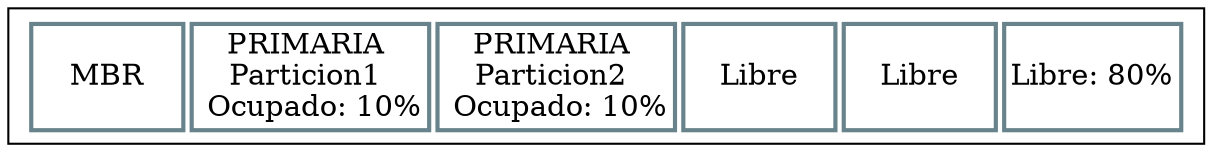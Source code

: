 digraph G{
tbl [
shape=box
label=<
<table border='0' cellborder='2' width='100' height="30" color='lightblue4'>
<tr><td height='30' width='75'> MBR </td><td height='30' width='75.0'>PRIMARIA <br/>Particion1 <br/> Ocupado: 10%</td><td height='30' width='75.0'>PRIMARIA <br/>Particion2 <br/> Ocupado: 10%</td><td height='30' width='75.0'>Libre</td><td height='30' width='75.0'>Libre</td><td height='30' width='75.0'>Libre: 80%</td>     </tr>
</table>
>];
}